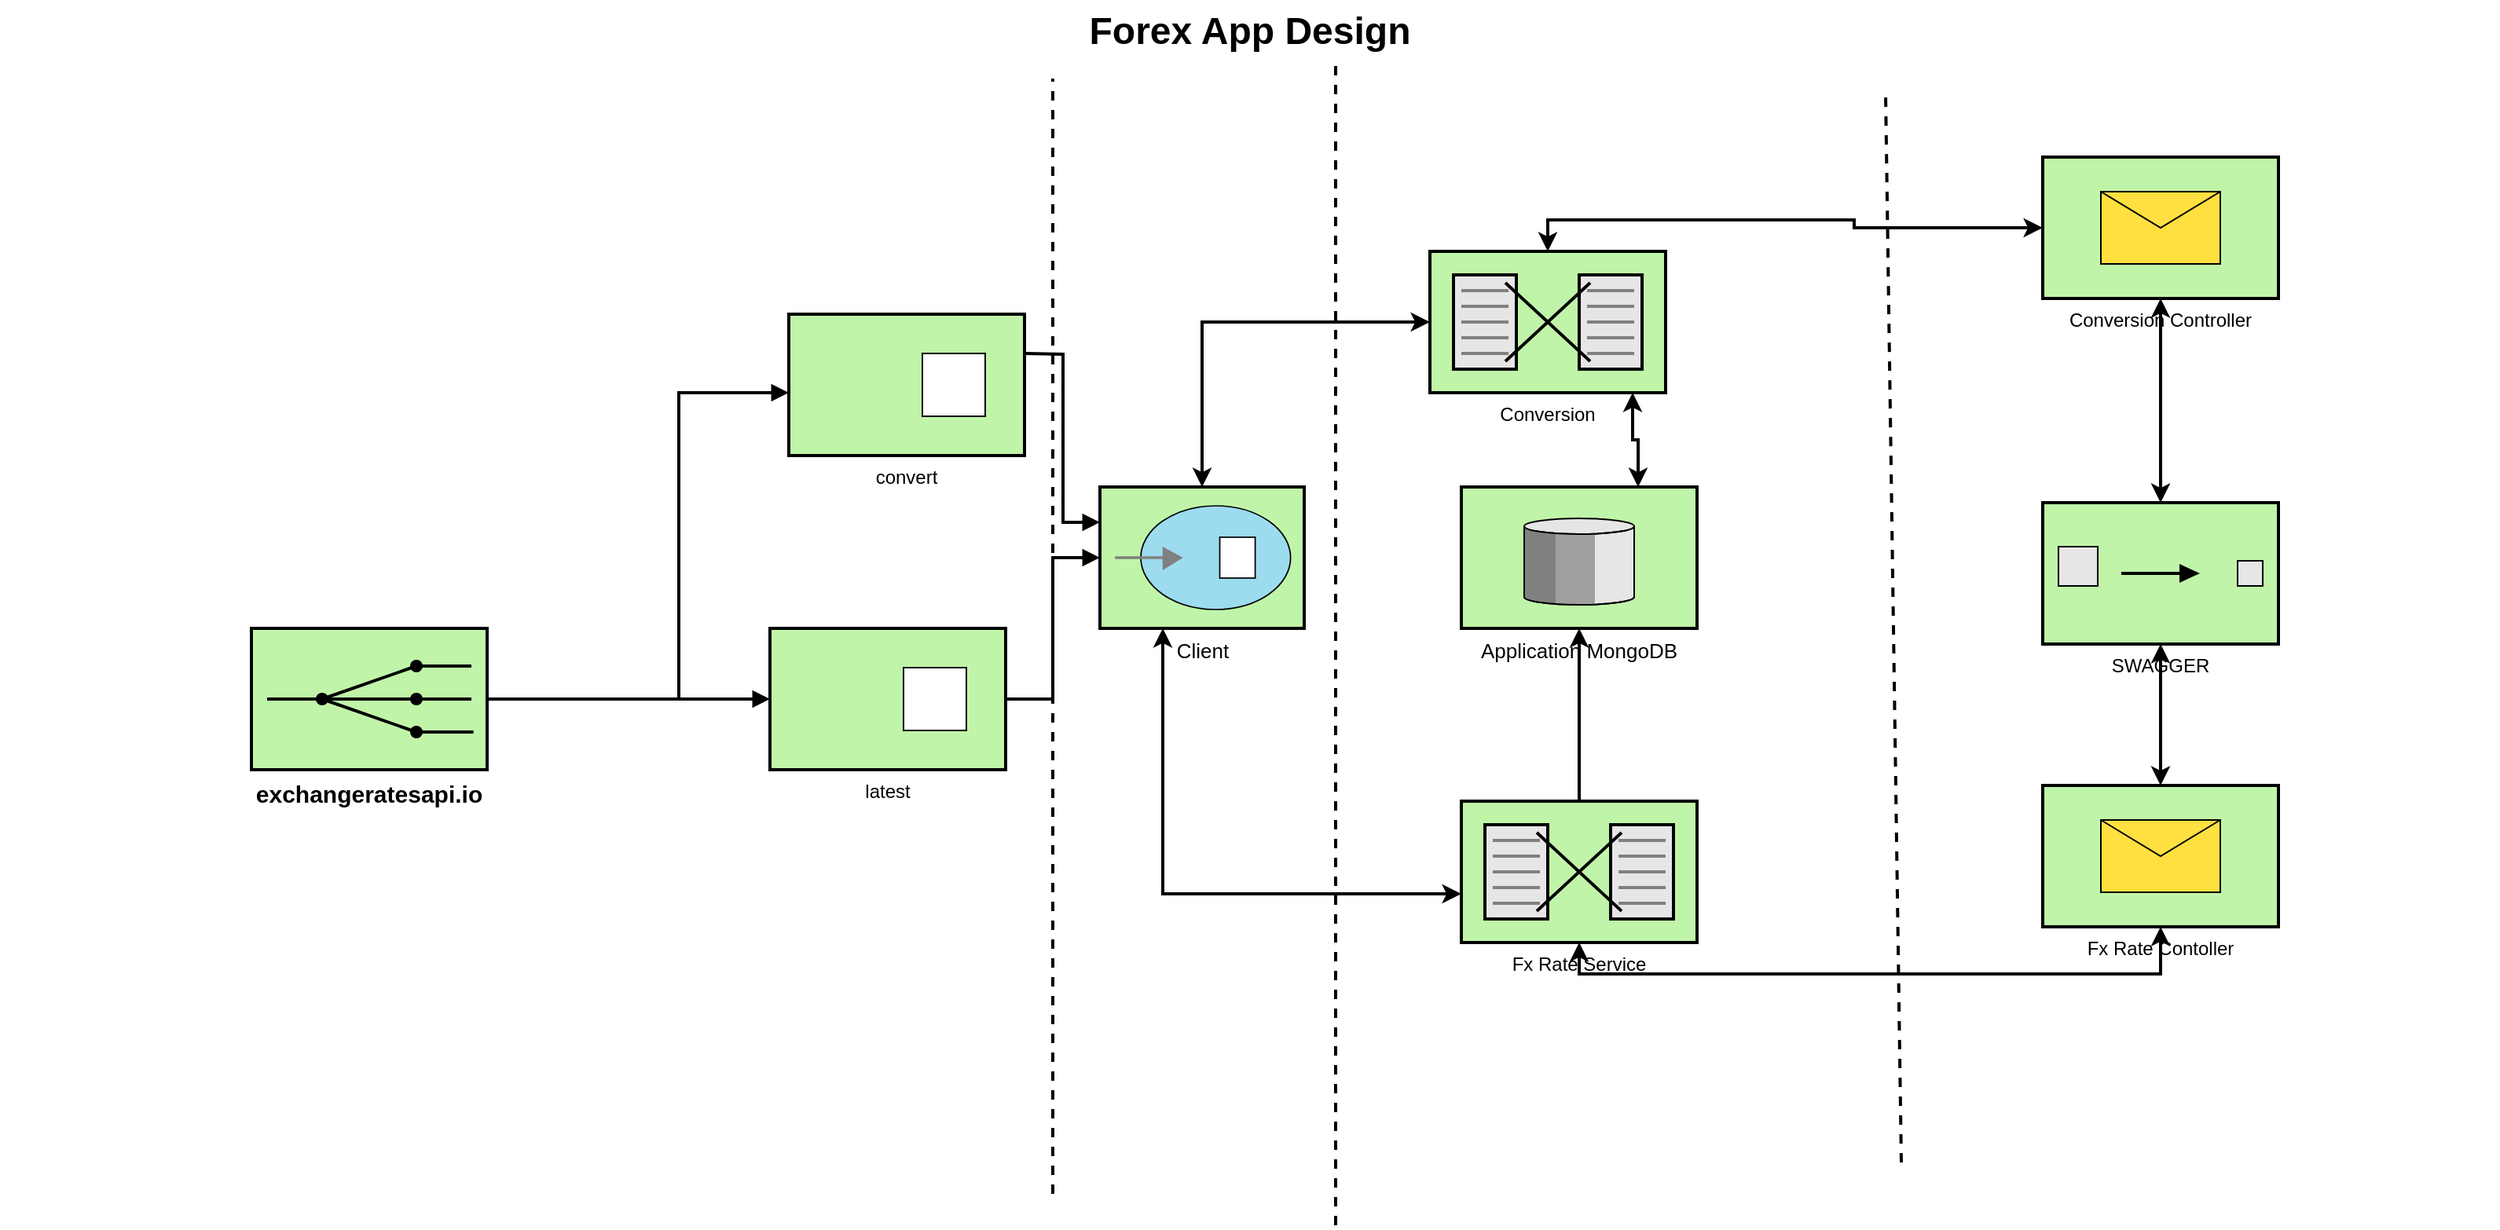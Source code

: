<mxfile version="16.0.3" type="github">
  <diagram name="Page-1" id="74b105a0-9070-1c63-61bc-23e55f88626e">
    <mxGraphModel dx="2062" dy="1122" grid="1" gridSize="10" guides="1" tooltips="1" connect="1" arrows="1" fold="1" page="1" pageScale="1.5" pageWidth="1169" pageHeight="826" background="none" math="0" shadow="0">
      <root>
        <mxCell id="0" style=";html=1;" />
        <mxCell id="1" style=";html=1;" parent="0" />
        <mxCell id="10b056a9c633e61c-19" style="edgeStyle=orthogonalEdgeStyle;rounded=0;html=1;endArrow=block;endFill=1;jettySize=auto;orthogonalLoop=1;strokeWidth=2;startArrow=none;startFill=0;" parent="1" source="10b056a9c633e61c-2" target="10b056a9c633e61c-4" edge="1">
          <mxGeometry relative="1" as="geometry">
            <Array as="points">
              <mxPoint x="852" y="635" />
              <mxPoint x="852" y="440" />
            </Array>
            <mxPoint x="922" y="440" as="targetPoint" />
          </mxGeometry>
        </mxCell>
        <mxCell id="10b056a9c633e61c-20" style="edgeStyle=orthogonalEdgeStyle;rounded=0;html=1;endArrow=block;endFill=1;jettySize=auto;orthogonalLoop=1;strokeWidth=2;startArrow=none;startFill=0;" parent="1" source="10b056a9c633e61c-2" target="10b056a9c633e61c-8" edge="1">
          <mxGeometry relative="1" as="geometry" />
        </mxCell>
        <mxCell id="10b056a9c633e61c-2" value="exchangeratesapi.io" style="strokeWidth=2;dashed=0;align=center;fontSize=15;fillColor=#c0f5a9;verticalLabelPosition=bottom;verticalAlign=top;shape=mxgraph.eip.recipient_list;fontStyle=1;perimeterSpacing=1;" parent="1" vertex="1">
          <mxGeometry x="580" y="590" width="150" height="90" as="geometry" />
        </mxCell>
        <mxCell id="10b056a9c633e61c-4" value="convert&#xa;" style="strokeWidth=2;dashed=0;align=center;fontSize=12;shape=rect;verticalLabelPosition=bottom;verticalAlign=top;fillColor=#c0f5a9" parent="1" vertex="1">
          <mxGeometry x="922" y="390" width="150" height="90" as="geometry" />
        </mxCell>
        <mxCell id="10b056a9c633e61c-5" value="" style="strokeWidth=1;dashed=0;align=center;fontSize=8;shape=rect;fillColor=#ffffff;strokeColor=#000000;" parent="10b056a9c633e61c-4" vertex="1">
          <mxGeometry x="85" y="25" width="40" height="40" as="geometry" />
        </mxCell>
        <mxCell id="10b056a9c633e61c-22" style="edgeStyle=orthogonalEdgeStyle;rounded=0;html=1;endArrow=block;endFill=1;jettySize=auto;orthogonalLoop=1;strokeWidth=2;startArrow=none;startFill=0;entryX=0;entryY=0.25;entryDx=0;entryDy=0;entryPerimeter=0;" parent="1" target="gpd19oeyMjvA0ryeFxa_-17" edge="1">
          <mxGeometry relative="1" as="geometry">
            <mxPoint x="1072" y="415" as="sourcePoint" />
          </mxGeometry>
        </mxCell>
        <mxCell id="10b056a9c633e61c-23" style="edgeStyle=orthogonalEdgeStyle;rounded=0;html=1;endArrow=block;endFill=1;jettySize=auto;orthogonalLoop=1;strokeWidth=2;startArrow=none;startFill=0;" parent="1" source="10b056a9c633e61c-8" target="gpd19oeyMjvA0ryeFxa_-17" edge="1">
          <mxGeometry relative="1" as="geometry" />
        </mxCell>
        <mxCell id="10b056a9c633e61c-8" value="latest&#xa;" style="strokeWidth=2;dashed=0;align=center;fontSize=12;shape=rect;verticalLabelPosition=bottom;verticalAlign=top;fillColor=#c0f5a9" parent="1" vertex="1">
          <mxGeometry x="910" y="590" width="150" height="90" as="geometry" />
        </mxCell>
        <mxCell id="10b056a9c633e61c-9" value="" style="strokeWidth=1;dashed=0;align=center;fontSize=8;shape=rect" parent="10b056a9c633e61c-8" vertex="1">
          <mxGeometry x="85" y="25" width="40" height="40" as="geometry" />
        </mxCell>
        <mxCell id="gpd19oeyMjvA0ryeFxa_-9" style="edgeStyle=orthogonalEdgeStyle;rounded=0;orthogonalLoop=1;jettySize=auto;html=1;exitX=0.86;exitY=1;exitDx=0;exitDy=0;exitPerimeter=0;entryX=0.75;entryY=0;entryDx=0;entryDy=0;entryPerimeter=0;fontSize=15;startArrow=classic;startFill=1;strokeWidth=2;" edge="1" parent="1" source="10b056a9c633e61c-10" target="10b056a9c633e61c-15">
          <mxGeometry relative="1" as="geometry" />
        </mxCell>
        <mxCell id="10b056a9c633e61c-10" value="Conversion" style="strokeWidth=2;dashed=0;align=center;fontSize=12;shape=mxgraph.eip.message_translator;fillColor=#c0f5a9;verticalLabelPosition=bottom;verticalAlign=top;" parent="1" vertex="1">
          <mxGeometry x="1330" y="350" width="150" height="90" as="geometry" />
        </mxCell>
        <mxCell id="gpd19oeyMjvA0ryeFxa_-8" style="edgeStyle=orthogonalEdgeStyle;rounded=0;orthogonalLoop=1;jettySize=auto;html=1;entryX=0.5;entryY=1;entryDx=0;entryDy=0;entryPerimeter=0;fontSize=15;strokeWidth=2;" edge="1" parent="1" source="10b056a9c633e61c-11" target="10b056a9c633e61c-15">
          <mxGeometry relative="1" as="geometry" />
        </mxCell>
        <mxCell id="gpd19oeyMjvA0ryeFxa_-14" style="edgeStyle=orthogonalEdgeStyle;rounded=0;orthogonalLoop=1;jettySize=auto;html=1;entryX=0.5;entryY=1;entryDx=0;entryDy=0;entryPerimeter=0;fontSize=12;startArrow=classic;startFill=1;strokeWidth=2;exitX=0.5;exitY=1;exitDx=0;exitDy=0;exitPerimeter=0;" edge="1" parent="1" source="10b056a9c633e61c-11" target="gpd19oeyMjvA0ryeFxa_-11">
          <mxGeometry relative="1" as="geometry" />
        </mxCell>
        <mxCell id="10b056a9c633e61c-11" value="Fx Rate Service" style="strokeWidth=2;dashed=0;align=center;fontSize=12;shape=mxgraph.eip.message_translator;fillColor=#c0f5a9;verticalLabelPosition=bottom;verticalAlign=top;" parent="1" vertex="1">
          <mxGeometry x="1350" y="700" width="150" height="90" as="geometry" />
        </mxCell>
        <mxCell id="10b056a9c633e61c-15" value="Application MongoDB" style="strokeWidth=2;dashed=0;align=center;fontSize=13;verticalLabelPosition=bottom;verticalAlign=top;shape=mxgraph.eip.message_store;fillColor=#c0f5a9" parent="1" vertex="1">
          <mxGeometry x="1350" y="500" width="150" height="90" as="geometry" />
        </mxCell>
        <mxCell id="10b056a9c633e61c-30" value="Forex App Design" style="text;strokeColor=none;fillColor=none;html=1;fontSize=24;fontStyle=1;verticalAlign=middle;align=center;" parent="1" vertex="1">
          <mxGeometry x="420" y="190" width="1590" height="40" as="geometry" />
        </mxCell>
        <mxCell id="gpd19oeyMjvA0ryeFxa_-10" value="SWAGGER" style="strokeWidth=2;outlineConnect=0;dashed=0;align=center;fontSize=12;fillColor=#c0f5a9;verticalLabelPosition=bottom;verticalAlign=top;shape=mxgraph.eip.content_filter;" vertex="1" parent="1">
          <mxGeometry x="1720" y="510" width="150" height="90" as="geometry" />
        </mxCell>
        <mxCell id="gpd19oeyMjvA0ryeFxa_-16" style="edgeStyle=orthogonalEdgeStyle;rounded=0;orthogonalLoop=1;jettySize=auto;html=1;exitX=0.5;exitY=0;exitDx=0;exitDy=0;exitPerimeter=0;fontSize=12;startArrow=classic;startFill=1;strokeWidth=2;" edge="1" parent="1" source="gpd19oeyMjvA0ryeFxa_-11" target="gpd19oeyMjvA0ryeFxa_-10">
          <mxGeometry relative="1" as="geometry" />
        </mxCell>
        <mxCell id="gpd19oeyMjvA0ryeFxa_-11" value="Fx Rate Contoller" style="strokeWidth=2;outlineConnect=0;dashed=0;align=center;fontSize=12;fillColor=#c0f5a9;verticalLabelPosition=bottom;verticalAlign=top;shape=mxgraph.eip.envelope_wrapper;" vertex="1" parent="1">
          <mxGeometry x="1720" y="690" width="150" height="90" as="geometry" />
        </mxCell>
        <mxCell id="gpd19oeyMjvA0ryeFxa_-13" style="edgeStyle=orthogonalEdgeStyle;rounded=0;orthogonalLoop=1;jettySize=auto;html=1;entryX=0.5;entryY=0;entryDx=0;entryDy=0;entryPerimeter=0;fontSize=12;startArrow=classic;startFill=1;strokeWidth=2;" edge="1" parent="1" source="gpd19oeyMjvA0ryeFxa_-12" target="10b056a9c633e61c-10">
          <mxGeometry relative="1" as="geometry" />
        </mxCell>
        <mxCell id="gpd19oeyMjvA0ryeFxa_-15" style="edgeStyle=orthogonalEdgeStyle;rounded=0;orthogonalLoop=1;jettySize=auto;html=1;fontSize=12;startArrow=classic;startFill=1;strokeWidth=2;" edge="1" parent="1" source="gpd19oeyMjvA0ryeFxa_-12" target="gpd19oeyMjvA0ryeFxa_-10">
          <mxGeometry relative="1" as="geometry" />
        </mxCell>
        <mxCell id="gpd19oeyMjvA0ryeFxa_-12" value="Conversion Controller" style="strokeWidth=2;outlineConnect=0;dashed=0;align=center;fontSize=12;fillColor=#c0f5a9;verticalLabelPosition=bottom;verticalAlign=top;shape=mxgraph.eip.envelope_wrapper;" vertex="1" parent="1">
          <mxGeometry x="1720" y="290" width="150" height="90" as="geometry" />
        </mxCell>
        <mxCell id="gpd19oeyMjvA0ryeFxa_-19" style="edgeStyle=orthogonalEdgeStyle;rounded=0;orthogonalLoop=1;jettySize=auto;html=1;entryX=0;entryY=0.5;entryDx=0;entryDy=0;entryPerimeter=0;fontSize=13;startArrow=classic;startFill=1;strokeWidth=2;exitX=0.5;exitY=0;exitDx=0;exitDy=0;exitPerimeter=0;" edge="1" parent="1" source="gpd19oeyMjvA0ryeFxa_-17" target="10b056a9c633e61c-10">
          <mxGeometry relative="1" as="geometry" />
        </mxCell>
        <mxCell id="gpd19oeyMjvA0ryeFxa_-21" style="edgeStyle=orthogonalEdgeStyle;rounded=0;orthogonalLoop=1;jettySize=auto;html=1;entryX=0;entryY=0.656;entryDx=0;entryDy=0;entryPerimeter=0;fontSize=13;startArrow=classic;startFill=1;strokeWidth=2;" edge="1" parent="1" source="gpd19oeyMjvA0ryeFxa_-17" target="10b056a9c633e61c-11">
          <mxGeometry relative="1" as="geometry">
            <Array as="points">
              <mxPoint x="1160" y="759" />
            </Array>
          </mxGeometry>
        </mxCell>
        <mxCell id="gpd19oeyMjvA0ryeFxa_-17" value="Client" style="fillColor=#c0f5a9;dashed=0;outlineConnect=0;strokeWidth=2;html=1;align=center;fontSize=13;verticalLabelPosition=bottom;verticalAlign=top;shape=mxgraph.eip.transactional_client;" vertex="1" parent="1">
          <mxGeometry x="1120" y="500" width="130" height="90" as="geometry" />
        </mxCell>
        <mxCell id="gpd19oeyMjvA0ryeFxa_-24" value="" style="endArrow=none;dashed=1;html=1;rounded=0;fontSize=13;strokeWidth=2;" edge="1" parent="1">
          <mxGeometry width="50" height="50" relative="1" as="geometry">
            <mxPoint x="1630" y="930" as="sourcePoint" />
            <mxPoint x="1620" y="250" as="targetPoint" />
          </mxGeometry>
        </mxCell>
        <mxCell id="gpd19oeyMjvA0ryeFxa_-25" value="" style="endArrow=none;dashed=1;html=1;rounded=0;fontSize=13;strokeWidth=2;" edge="1" parent="1">
          <mxGeometry width="50" height="50" relative="1" as="geometry">
            <mxPoint x="1270" y="970" as="sourcePoint" />
            <mxPoint x="1270" y="230" as="targetPoint" />
          </mxGeometry>
        </mxCell>
        <mxCell id="gpd19oeyMjvA0ryeFxa_-26" value="" style="endArrow=none;dashed=1;html=1;rounded=0;fontSize=13;strokeWidth=2;" edge="1" parent="1">
          <mxGeometry width="50" height="50" relative="1" as="geometry">
            <mxPoint x="1090" y="950" as="sourcePoint" />
            <mxPoint x="1090" y="240" as="targetPoint" />
          </mxGeometry>
        </mxCell>
      </root>
    </mxGraphModel>
  </diagram>
</mxfile>
